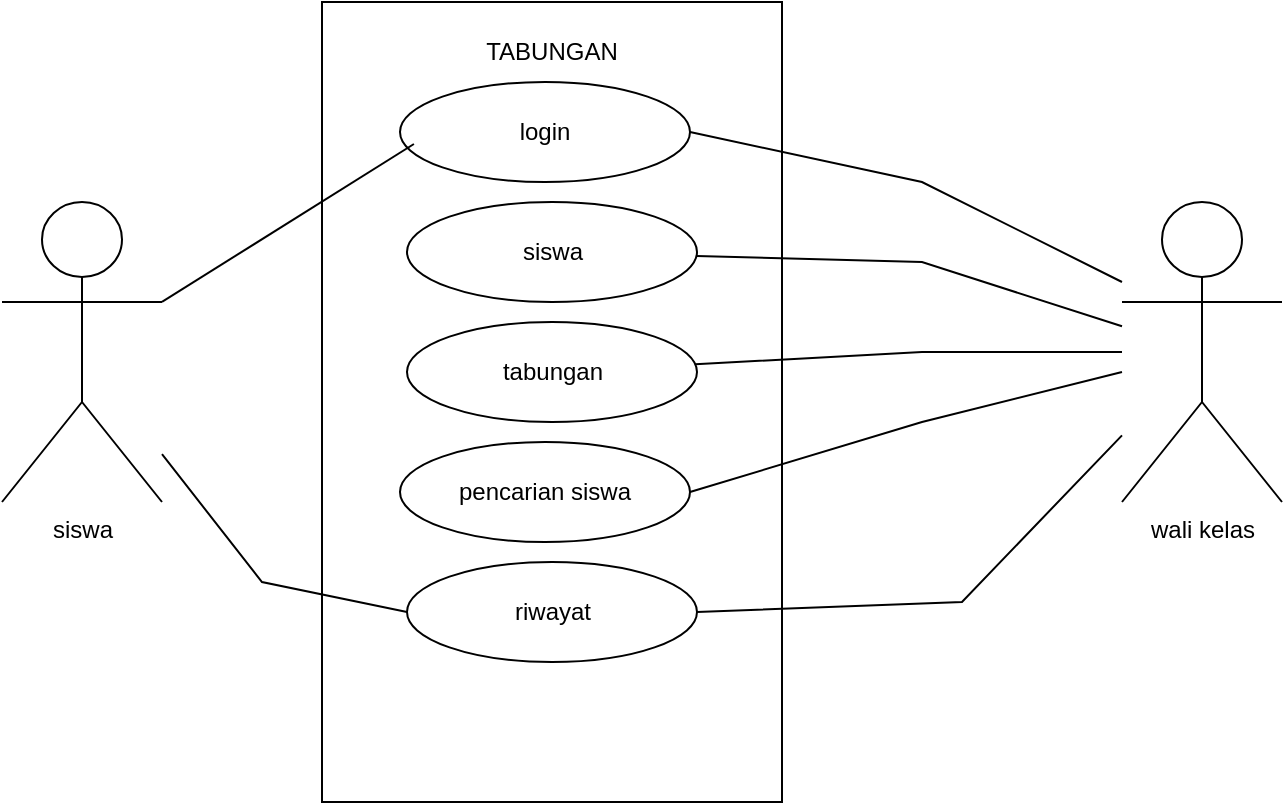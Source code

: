 <mxfile version="24.7.12">
  <diagram name="Halaman-1" id="RoWwhHXu08IC8iJnCEm0">
    <mxGraphModel dx="1434" dy="780" grid="1" gridSize="10" guides="1" tooltips="1" connect="1" arrows="1" fold="1" page="1" pageScale="1" pageWidth="827" pageHeight="1169" math="0" shadow="0">
      <root>
        <mxCell id="0" />
        <mxCell id="1" parent="0" />
        <mxCell id="1VYzOXZbYCuGuA3opQZz-1" value="siswa&lt;div&gt;&lt;br&gt;&lt;/div&gt;" style="shape=umlActor;verticalLabelPosition=bottom;verticalAlign=top;html=1;outlineConnect=0;" parent="1" vertex="1">
          <mxGeometry x="70" y="160" width="80" height="150" as="geometry" />
        </mxCell>
        <mxCell id="1VYzOXZbYCuGuA3opQZz-2" value="" style="rounded=0;whiteSpace=wrap;html=1;" parent="1" vertex="1">
          <mxGeometry x="230" y="60" width="230" height="400" as="geometry" />
        </mxCell>
        <mxCell id="1VYzOXZbYCuGuA3opQZz-4" value="&lt;div&gt;wali kelas&lt;/div&gt;&lt;div&gt;&lt;br&gt;&lt;/div&gt;" style="shape=umlActor;verticalLabelPosition=bottom;verticalAlign=top;html=1;outlineConnect=0;" parent="1" vertex="1">
          <mxGeometry x="630" y="160" width="80" height="150" as="geometry" />
        </mxCell>
        <mxCell id="1VYzOXZbYCuGuA3opQZz-5" value="TABUNGAN" style="text;html=1;align=center;verticalAlign=middle;whiteSpace=wrap;rounded=0;" parent="1" vertex="1">
          <mxGeometry x="315" y="70" width="60" height="30" as="geometry" />
        </mxCell>
        <mxCell id="1VYzOXZbYCuGuA3opQZz-6" value="siswa" style="ellipse;whiteSpace=wrap;html=1;" parent="1" vertex="1">
          <mxGeometry x="272.5" y="160" width="145" height="50" as="geometry" />
        </mxCell>
        <mxCell id="1VYzOXZbYCuGuA3opQZz-14" value="tabungan" style="ellipse;whiteSpace=wrap;html=1;" parent="1" vertex="1">
          <mxGeometry x="272.5" y="220" width="145" height="50" as="geometry" />
        </mxCell>
        <mxCell id="1VYzOXZbYCuGuA3opQZz-16" value="riwayat" style="ellipse;whiteSpace=wrap;html=1;" parent="1" vertex="1">
          <mxGeometry x="272.5" y="340" width="145" height="50" as="geometry" />
        </mxCell>
        <mxCell id="1VYzOXZbYCuGuA3opQZz-20" value="" style="endArrow=none;html=1;rounded=0;entryX=0;entryY=0.5;entryDx=0;entryDy=0;" parent="1" source="1VYzOXZbYCuGuA3opQZz-1" target="1VYzOXZbYCuGuA3opQZz-16" edge="1">
          <mxGeometry width="50" height="50" relative="1" as="geometry">
            <mxPoint x="160" y="280" as="sourcePoint" />
            <mxPoint x="210" y="230" as="targetPoint" />
            <Array as="points">
              <mxPoint x="200" y="350" />
            </Array>
          </mxGeometry>
        </mxCell>
        <mxCell id="1VYzOXZbYCuGuA3opQZz-21" value="" style="endArrow=none;html=1;rounded=0;exitX=1;exitY=0.5;exitDx=0;exitDy=0;" parent="1" source="1VYzOXZbYCuGuA3opQZz-16" target="1VYzOXZbYCuGuA3opQZz-4" edge="1">
          <mxGeometry width="50" height="50" relative="1" as="geometry">
            <mxPoint x="500" y="310" as="sourcePoint" />
            <mxPoint x="550" y="260" as="targetPoint" />
            <Array as="points">
              <mxPoint x="550" y="360" />
            </Array>
          </mxGeometry>
        </mxCell>
        <mxCell id="1VYzOXZbYCuGuA3opQZz-23" value="" style="endArrow=none;html=1;rounded=0;" parent="1" source="1VYzOXZbYCuGuA3opQZz-6" target="1VYzOXZbYCuGuA3opQZz-4" edge="1">
          <mxGeometry width="50" height="50" relative="1" as="geometry">
            <mxPoint x="490" y="280" as="sourcePoint" />
            <mxPoint x="510" y="200" as="targetPoint" />
            <Array as="points">
              <mxPoint x="530" y="190" />
            </Array>
          </mxGeometry>
        </mxCell>
        <mxCell id="1VYzOXZbYCuGuA3opQZz-25" value="pencarian siswa" style="ellipse;whiteSpace=wrap;html=1;" parent="1" vertex="1">
          <mxGeometry x="269" y="280" width="145" height="50" as="geometry" />
        </mxCell>
        <mxCell id="1VYzOXZbYCuGuA3opQZz-26" value="" style="endArrow=none;html=1;rounded=0;exitX=1;exitY=0.5;exitDx=0;exitDy=0;" parent="1" source="1VYzOXZbYCuGuA3opQZz-25" target="1VYzOXZbYCuGuA3opQZz-4" edge="1">
          <mxGeometry width="50" height="50" relative="1" as="geometry">
            <mxPoint x="500" y="290" as="sourcePoint" />
            <mxPoint x="510" y="250" as="targetPoint" />
            <Array as="points">
              <mxPoint x="530" y="270" />
            </Array>
          </mxGeometry>
        </mxCell>
        <mxCell id="1VYzOXZbYCuGuA3opQZz-27" value="" style="endArrow=none;html=1;rounded=0;" parent="1" source="1VYzOXZbYCuGuA3opQZz-14" target="1VYzOXZbYCuGuA3opQZz-4" edge="1">
          <mxGeometry width="50" height="50" relative="1" as="geometry">
            <mxPoint x="480" y="270" as="sourcePoint" />
            <mxPoint x="510" y="220" as="targetPoint" />
            <Array as="points">
              <mxPoint x="530" y="235" />
            </Array>
          </mxGeometry>
        </mxCell>
        <mxCell id="1VYzOXZbYCuGuA3opQZz-28" value="login" style="ellipse;whiteSpace=wrap;html=1;" parent="1" vertex="1">
          <mxGeometry x="269" y="100" width="145" height="50" as="geometry" />
        </mxCell>
        <mxCell id="1VYzOXZbYCuGuA3opQZz-29" value="" style="endArrow=none;html=1;rounded=0;entryX=0.048;entryY=0.62;entryDx=0;entryDy=0;entryPerimeter=0;" parent="1" source="1VYzOXZbYCuGuA3opQZz-1" target="1VYzOXZbYCuGuA3opQZz-28" edge="1">
          <mxGeometry width="50" height="50" relative="1" as="geometry">
            <mxPoint x="160" y="210" as="sourcePoint" />
            <mxPoint x="360" y="230" as="targetPoint" />
          </mxGeometry>
        </mxCell>
        <mxCell id="1VYzOXZbYCuGuA3opQZz-30" value="" style="endArrow=none;html=1;rounded=0;exitX=1;exitY=0.5;exitDx=0;exitDy=0;" parent="1" source="1VYzOXZbYCuGuA3opQZz-28" edge="1">
          <mxGeometry width="50" height="50" relative="1" as="geometry">
            <mxPoint x="580" y="250" as="sourcePoint" />
            <mxPoint x="630" y="200" as="targetPoint" />
            <Array as="points">
              <mxPoint x="530" y="150" />
            </Array>
          </mxGeometry>
        </mxCell>
      </root>
    </mxGraphModel>
  </diagram>
</mxfile>
